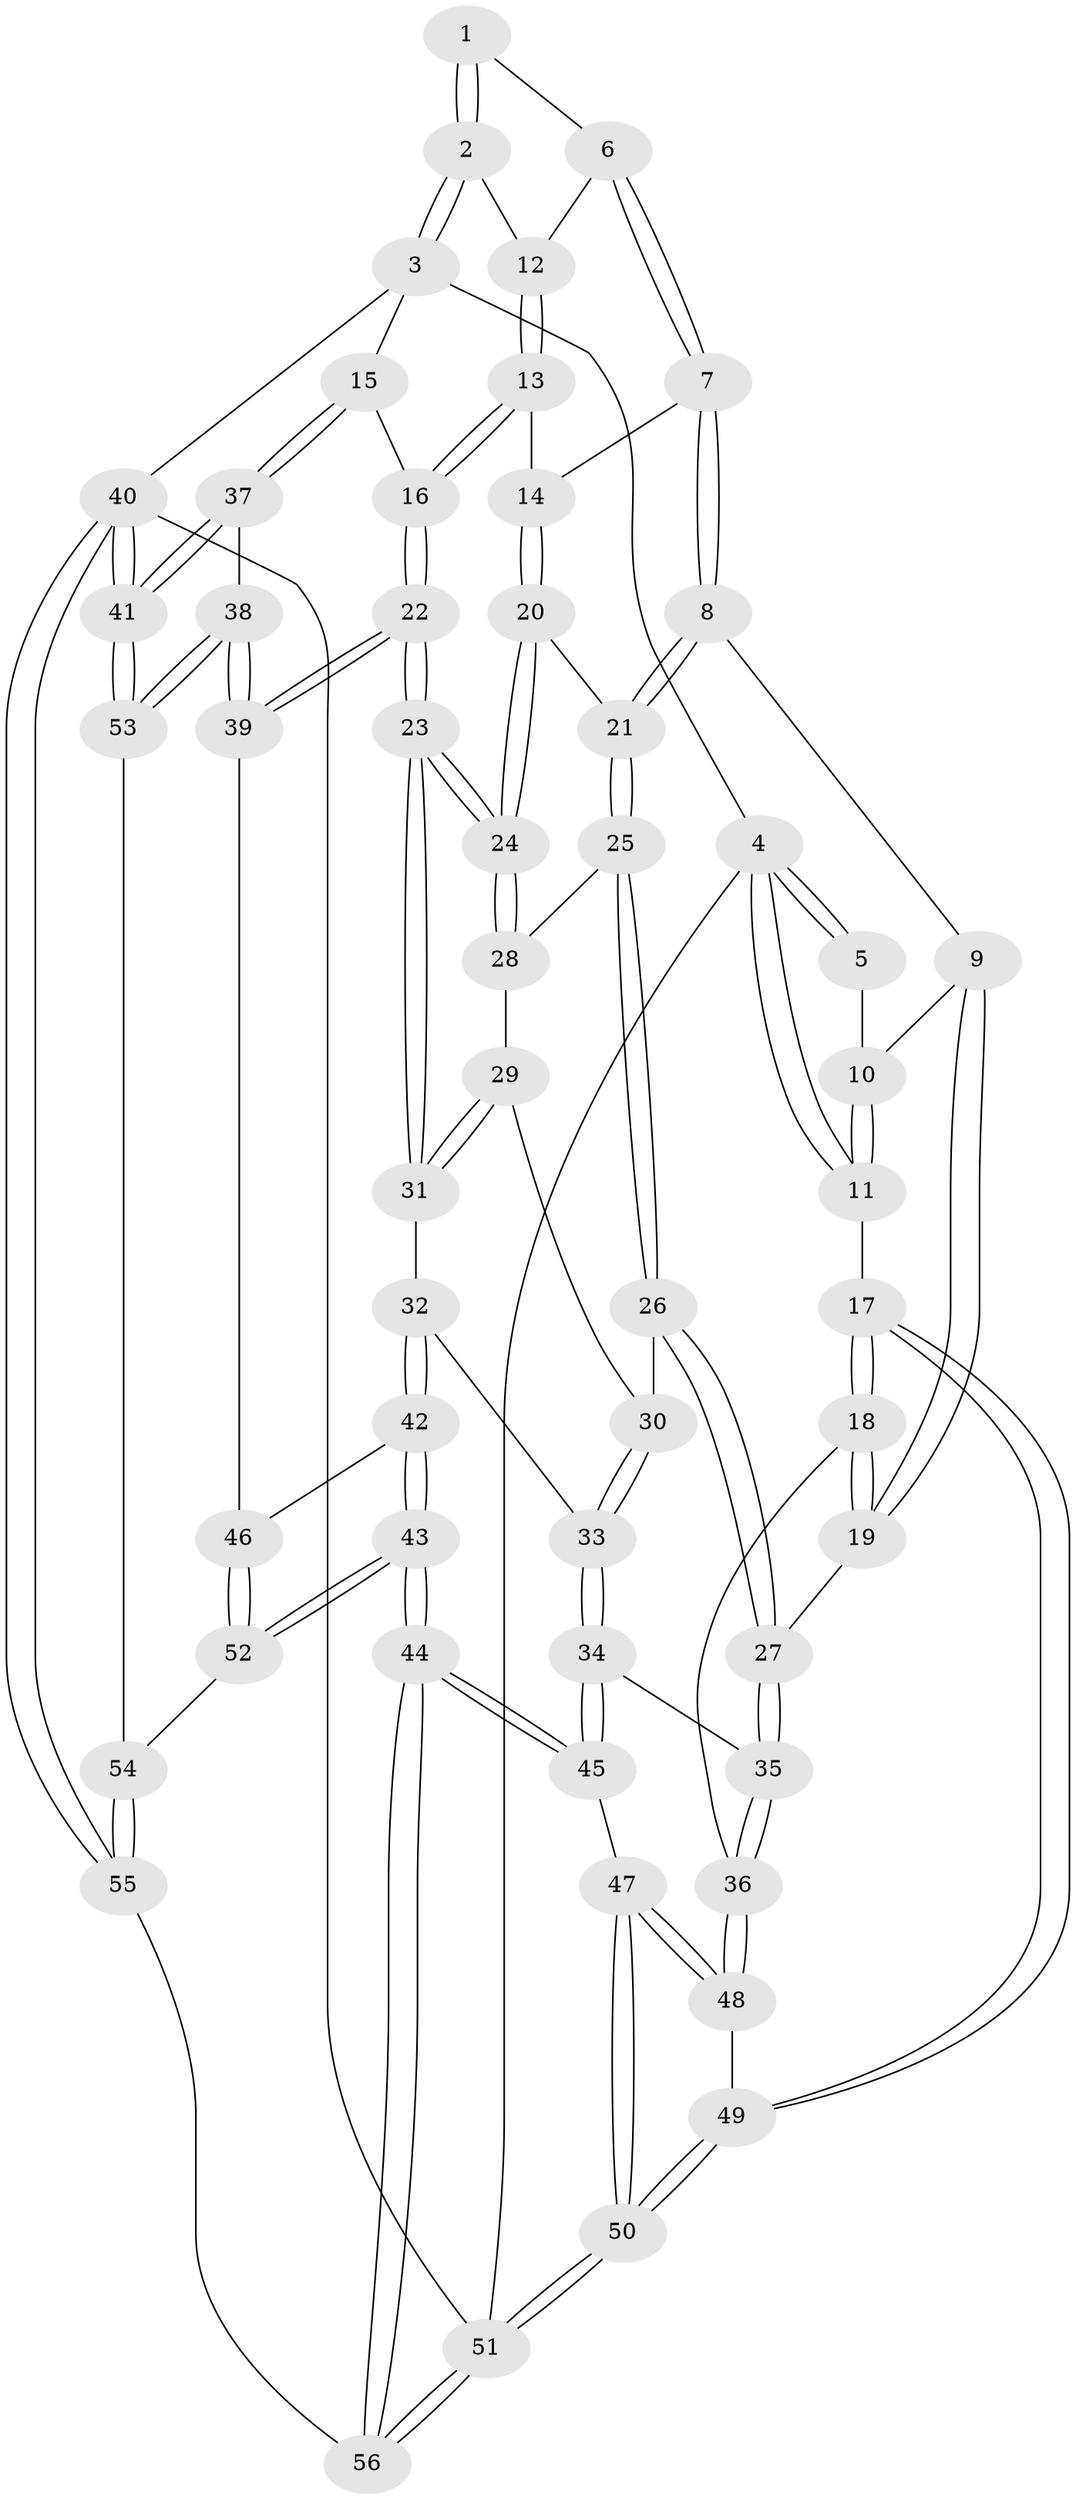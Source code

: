 // coarse degree distribution, {3: 0.10256410256410256, 6: 0.23076923076923078, 4: 0.358974358974359, 5: 0.3076923076923077}
// Generated by graph-tools (version 1.1) at 2025/24/03/03/25 07:24:38]
// undirected, 56 vertices, 137 edges
graph export_dot {
graph [start="1"]
  node [color=gray90,style=filled];
  1 [pos="+0.3274949151588499+0"];
  2 [pos="+0.9345202288728591+0"];
  3 [pos="+1+0"];
  4 [pos="+0+0"];
  5 [pos="+0.2702461761820263+0"];
  6 [pos="+0.40250307140931757+0.07710746625174525"];
  7 [pos="+0.4003911775071833+0.15672399156584035"];
  8 [pos="+0.3790613484129478+0.22080193121849925"];
  9 [pos="+0.1945442796851573+0.1694010079803695"];
  10 [pos="+0.24310513169073286+0"];
  11 [pos="+0+0.28744393760821124"];
  12 [pos="+0.5984022017760394+0.13443914981986133"];
  13 [pos="+0.5795810399457139+0.19789329613677015"];
  14 [pos="+0.5785108580145961+0.19849581409888206"];
  15 [pos="+1+0.2567383079789064"];
  16 [pos="+0.7491122290770814+0.37543825031450107"];
  17 [pos="+0+0.36705521819685627"];
  18 [pos="+0+0.36377506961296313"];
  19 [pos="+0.07356679913486419+0.3185357432181786"];
  20 [pos="+0.5215032003485324+0.26106228450045693"];
  21 [pos="+0.3861613054164673+0.25975283516166764"];
  22 [pos="+0.6539601169258732+0.4638670806473562"];
  23 [pos="+0.6300315846384686+0.4587583680773308"];
  24 [pos="+0.5518356081073997+0.3790950408059593"];
  25 [pos="+0.37108426483816287+0.30593223847846995"];
  26 [pos="+0.3310914683710866+0.35438863880044946"];
  27 [pos="+0.3001158019135224+0.36331493222564143"];
  28 [pos="+0.489969792923809+0.3635725680152286"];
  29 [pos="+0.43750195432134786+0.41580387684745546"];
  30 [pos="+0.3358628312172942+0.3603557954299498"];
  31 [pos="+0.5037826965587118+0.4937351888307735"];
  32 [pos="+0.43963630554968686+0.5327644789754541"];
  33 [pos="+0.4158908276375004+0.5329131617612949"];
  34 [pos="+0.3919571488553695+0.5462481405018595"];
  35 [pos="+0.2753406521838156+0.5428748212556287"];
  36 [pos="+0.23599787374897452+0.570582522978763"];
  37 [pos="+1+0.5166869326961462"];
  38 [pos="+0.7964780268042333+0.6798756110537211"];
  39 [pos="+0.670512370033362+0.5912031713928418"];
  40 [pos="+1+1"];
  41 [pos="+1+0.8226045189617888"];
  42 [pos="+0.47490868386707974+0.6239127175341664"];
  43 [pos="+0.425637027912279+0.928892492967601"];
  44 [pos="+0.419732327895697+0.9370062497938554"];
  45 [pos="+0.3425735546572102+0.8451731396235629"];
  46 [pos="+0.6688160156682051+0.5930514019748638"];
  47 [pos="+0.2777394385272613+0.7925836875975484"];
  48 [pos="+0.23049945835639588+0.6665932408803638"];
  49 [pos="+0+0.5963171413270983"];
  50 [pos="+0+0.7879112801835964"];
  51 [pos="+0+1"];
  52 [pos="+0.49761846879745136+0.8585024003661689"];
  53 [pos="+0.8012002214671646+0.7268042921998658"];
  54 [pos="+0.7967776432384078+0.7599711442799751"];
  55 [pos="+0.9639768074313014+1"];
  56 [pos="+0.42334797477216185+0.9812234889017819"];
  1 -- 2;
  1 -- 2;
  1 -- 6;
  2 -- 3;
  2 -- 3;
  2 -- 12;
  3 -- 4;
  3 -- 15;
  3 -- 40;
  4 -- 5;
  4 -- 5;
  4 -- 11;
  4 -- 11;
  4 -- 51;
  5 -- 10;
  6 -- 7;
  6 -- 7;
  6 -- 12;
  7 -- 8;
  7 -- 8;
  7 -- 14;
  8 -- 9;
  8 -- 21;
  8 -- 21;
  9 -- 10;
  9 -- 19;
  9 -- 19;
  10 -- 11;
  10 -- 11;
  11 -- 17;
  12 -- 13;
  12 -- 13;
  13 -- 14;
  13 -- 16;
  13 -- 16;
  14 -- 20;
  14 -- 20;
  15 -- 16;
  15 -- 37;
  15 -- 37;
  16 -- 22;
  16 -- 22;
  17 -- 18;
  17 -- 18;
  17 -- 49;
  17 -- 49;
  18 -- 19;
  18 -- 19;
  18 -- 36;
  19 -- 27;
  20 -- 21;
  20 -- 24;
  20 -- 24;
  21 -- 25;
  21 -- 25;
  22 -- 23;
  22 -- 23;
  22 -- 39;
  22 -- 39;
  23 -- 24;
  23 -- 24;
  23 -- 31;
  23 -- 31;
  24 -- 28;
  24 -- 28;
  25 -- 26;
  25 -- 26;
  25 -- 28;
  26 -- 27;
  26 -- 27;
  26 -- 30;
  27 -- 35;
  27 -- 35;
  28 -- 29;
  29 -- 30;
  29 -- 31;
  29 -- 31;
  30 -- 33;
  30 -- 33;
  31 -- 32;
  32 -- 33;
  32 -- 42;
  32 -- 42;
  33 -- 34;
  33 -- 34;
  34 -- 35;
  34 -- 45;
  34 -- 45;
  35 -- 36;
  35 -- 36;
  36 -- 48;
  36 -- 48;
  37 -- 38;
  37 -- 41;
  37 -- 41;
  38 -- 39;
  38 -- 39;
  38 -- 53;
  38 -- 53;
  39 -- 46;
  40 -- 41;
  40 -- 41;
  40 -- 55;
  40 -- 55;
  40 -- 51;
  41 -- 53;
  41 -- 53;
  42 -- 43;
  42 -- 43;
  42 -- 46;
  43 -- 44;
  43 -- 44;
  43 -- 52;
  43 -- 52;
  44 -- 45;
  44 -- 45;
  44 -- 56;
  44 -- 56;
  45 -- 47;
  46 -- 52;
  46 -- 52;
  47 -- 48;
  47 -- 48;
  47 -- 50;
  47 -- 50;
  48 -- 49;
  49 -- 50;
  49 -- 50;
  50 -- 51;
  50 -- 51;
  51 -- 56;
  51 -- 56;
  52 -- 54;
  53 -- 54;
  54 -- 55;
  54 -- 55;
  55 -- 56;
}
